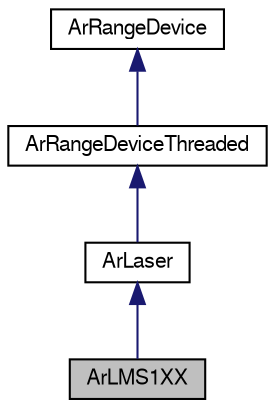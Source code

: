 digraph G
{
  edge [fontname="FreeSans",fontsize=10,labelfontname="FreeSans",labelfontsize=10];
  node [fontname="FreeSans",fontsize=10,shape=record];
  Node1 [label="ArLMS1XX",height=0.2,width=0.4,color="black", fillcolor="grey75", style="filled" fontcolor="black"];
  Node2 -> Node1 [dir=back,color="midnightblue",fontsize=10,style="solid",fontname="FreeSans"];
  Node2 [label="ArLaser",height=0.2,width=0.4,color="black", fillcolor="white", style="filled",URL="$classArLaser.html"];
  Node3 -> Node2 [dir=back,color="midnightblue",fontsize=10,style="solid",fontname="FreeSans"];
  Node3 [label="ArRangeDeviceThreaded",height=0.2,width=0.4,color="black", fillcolor="white", style="filled",URL="$classArRangeDeviceThreaded.html",tooltip="A range device which can run in its own thread."];
  Node4 -> Node3 [dir=back,color="midnightblue",fontsize=10,style="solid",fontname="FreeSans"];
  Node4 [label="ArRangeDevice",height=0.2,width=0.4,color="black", fillcolor="white", style="filled",URL="$classArRangeDevice.html",tooltip="The base class for all sensing devices which return range information from the device..."];
}

